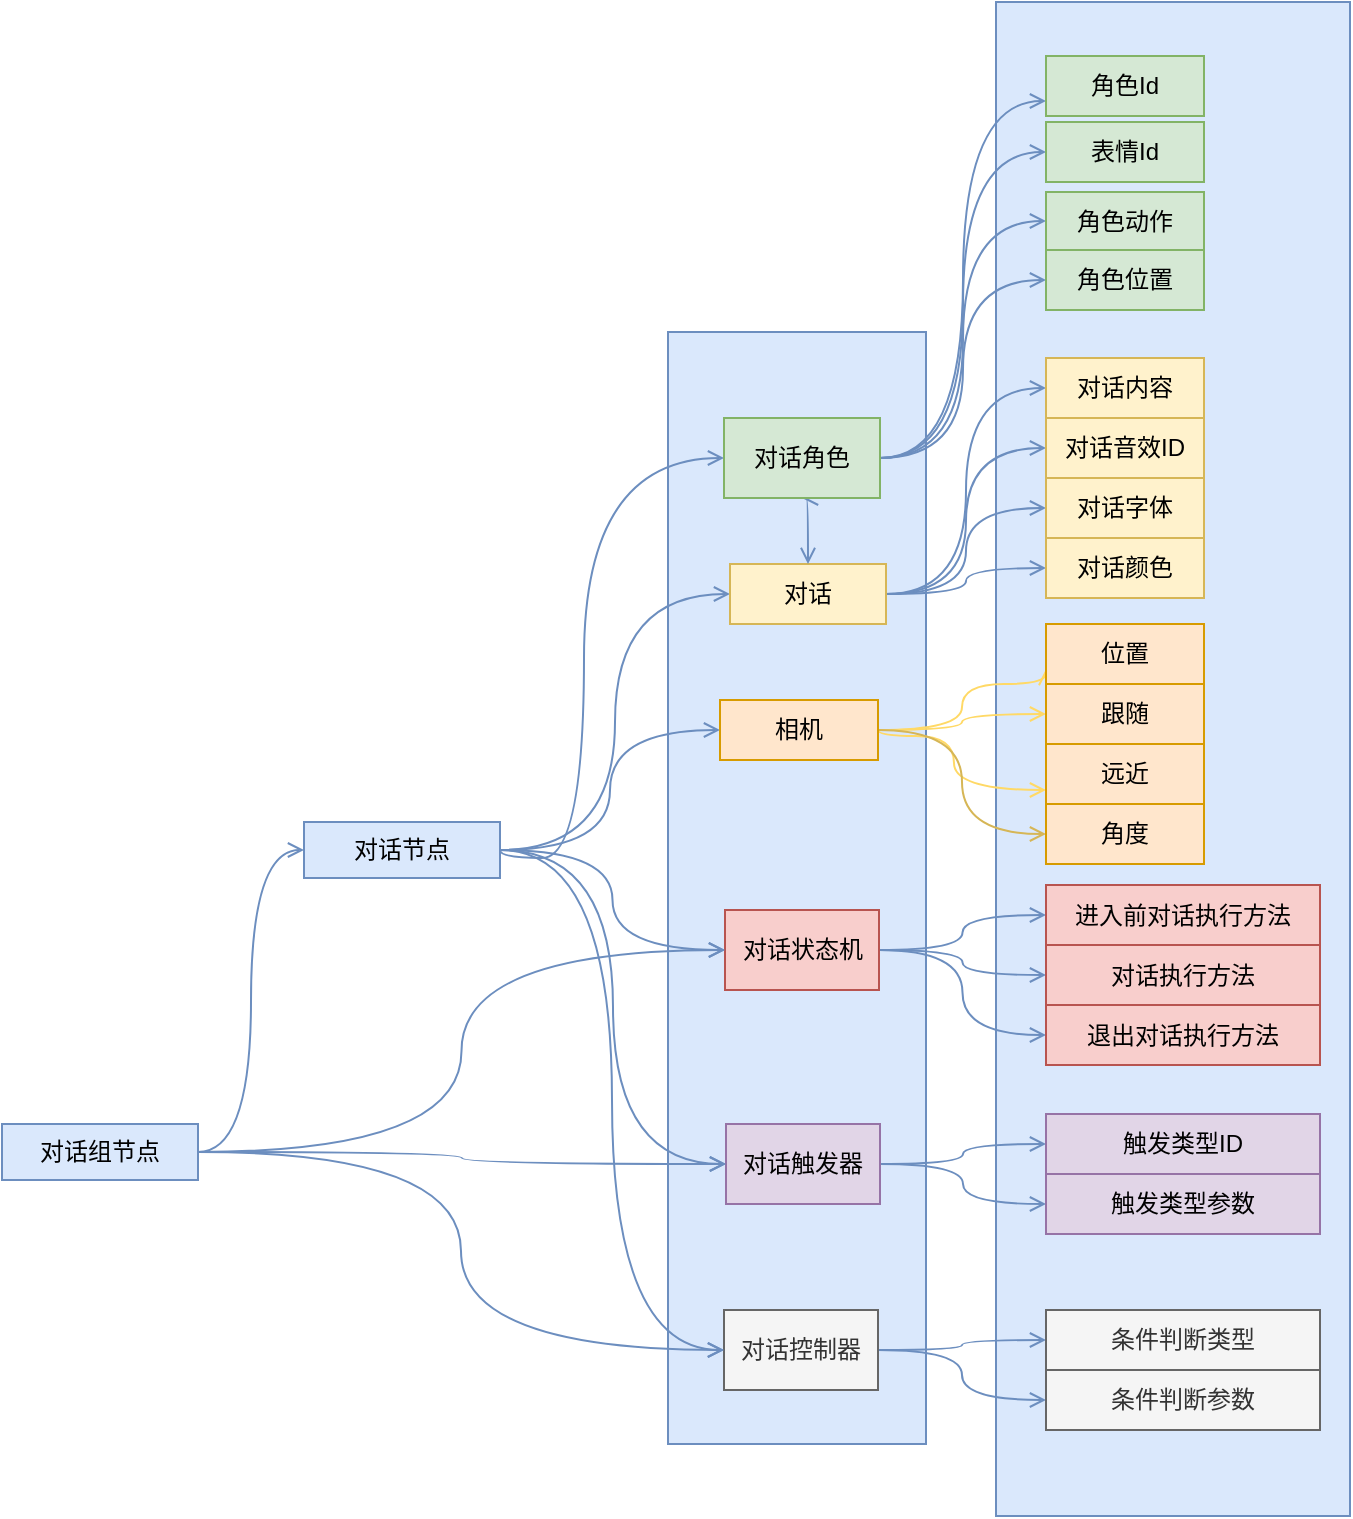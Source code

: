 <mxfile version="24.6.4" type="github">
  <diagram name="第 1 页" id="1RiEGh6bXkRQaVlVC3rK">
    <mxGraphModel dx="2085" dy="1948" grid="0" gridSize="10" guides="1" tooltips="1" connect="1" arrows="1" fold="1" page="0" pageScale="1" pageWidth="827" pageHeight="1169" math="1" shadow="0">
      <root>
        <mxCell id="0" />
        <mxCell id="1" parent="0" />
        <mxCell id="AYWZBEW6ySmB9MOeuDs3-95" value="" style="whiteSpace=wrap;html=1;fontFamily=Helvetica;fontSize=12;labelBackgroundColor=default;strokeColor=#6c8ebf;fillColor=#dae8fc;" vertex="1" parent="1">
          <mxGeometry x="-40" y="-1028" width="177" height="757" as="geometry" />
        </mxCell>
        <mxCell id="AYWZBEW6ySmB9MOeuDs3-41" value="" style="whiteSpace=wrap;html=1;fontFamily=Helvetica;fontSize=12;labelBackgroundColor=default;strokeColor=#6c8ebf;fillColor=#dae8fc;" vertex="1" parent="1">
          <mxGeometry x="-204" y="-863" width="129" height="556" as="geometry" />
        </mxCell>
        <mxCell id="AYWZBEW6ySmB9MOeuDs3-19" style="edgeStyle=orthogonalEdgeStyle;rounded=0;orthogonalLoop=1;jettySize=auto;html=1;exitX=1;exitY=0.5;exitDx=0;exitDy=0;entryX=0;entryY=0.5;entryDx=0;entryDy=0;fontSize=12;startArrow=none;startFill=0;endArrow=open;endFill=0;curved=1;strokeColor=#6C8EBF;flowAnimation=0;shadow=0;" edge="1" parent="1" source="AYWZBEW6ySmB9MOeuDs3-1" target="AYWZBEW6ySmB9MOeuDs3-5">
          <mxGeometry relative="1" as="geometry">
            <Array as="points">
              <mxPoint x="-246" y="-600" />
              <mxPoint x="-246" y="-800" />
            </Array>
          </mxGeometry>
        </mxCell>
        <mxCell id="AYWZBEW6ySmB9MOeuDs3-21" style="edgeStyle=orthogonalEdgeStyle;shape=connector;curved=1;rounded=0;orthogonalLoop=1;jettySize=auto;html=1;entryX=0;entryY=0.5;entryDx=0;entryDy=0;strokeColor=#6C8EBF;align=center;verticalAlign=middle;fontFamily=Helvetica;fontSize=12;fontColor=default;labelBackgroundColor=default;startArrow=none;startFill=0;endArrow=open;endFill=0;flowAnimation=0;" edge="1" parent="1" source="AYWZBEW6ySmB9MOeuDs3-1" target="AYWZBEW6ySmB9MOeuDs3-3">
          <mxGeometry relative="1" as="geometry" />
        </mxCell>
        <mxCell id="AYWZBEW6ySmB9MOeuDs3-22" style="edgeStyle=orthogonalEdgeStyle;shape=connector;curved=1;rounded=0;orthogonalLoop=1;jettySize=auto;html=1;exitX=1;exitY=0.5;exitDx=0;exitDy=0;entryX=0;entryY=0.5;entryDx=0;entryDy=0;strokeColor=#6C8EBF;align=center;verticalAlign=middle;fontFamily=Helvetica;fontSize=12;fontColor=default;labelBackgroundColor=default;startArrow=none;startFill=0;endArrow=open;endFill=0;flowAnimation=0;" edge="1" parent="1" source="AYWZBEW6ySmB9MOeuDs3-1" target="AYWZBEW6ySmB9MOeuDs3-4">
          <mxGeometry relative="1" as="geometry" />
        </mxCell>
        <mxCell id="AYWZBEW6ySmB9MOeuDs3-24" style="edgeStyle=orthogonalEdgeStyle;shape=connector;curved=1;rounded=0;orthogonalLoop=1;jettySize=auto;html=1;exitX=1;exitY=0.5;exitDx=0;exitDy=0;entryX=0;entryY=0.5;entryDx=0;entryDy=0;strokeColor=#6C8EBF;align=center;verticalAlign=middle;fontFamily=Helvetica;fontSize=12;fontColor=default;labelBackgroundColor=default;startArrow=none;startFill=0;endArrow=open;endFill=0;flowAnimation=0;" edge="1" parent="1" source="AYWZBEW6ySmB9MOeuDs3-1" target="AYWZBEW6ySmB9MOeuDs3-6">
          <mxGeometry relative="1" as="geometry" />
        </mxCell>
        <mxCell id="AYWZBEW6ySmB9MOeuDs3-85" style="edgeStyle=orthogonalEdgeStyle;shape=connector;curved=1;rounded=0;orthogonalLoop=1;jettySize=auto;html=1;exitX=1;exitY=0.5;exitDx=0;exitDy=0;entryX=0;entryY=0.5;entryDx=0;entryDy=0;strokeColor=#6C8EBF;align=center;verticalAlign=middle;fontFamily=Helvetica;fontSize=12;fontColor=default;labelBackgroundColor=default;startArrow=none;startFill=0;endArrow=open;endFill=0;flowAnimation=0;" edge="1" parent="1" source="AYWZBEW6ySmB9MOeuDs3-1" target="AYWZBEW6ySmB9MOeuDs3-42">
          <mxGeometry relative="1" as="geometry" />
        </mxCell>
        <mxCell id="AYWZBEW6ySmB9MOeuDs3-86" style="edgeStyle=orthogonalEdgeStyle;shape=connector;curved=1;rounded=0;orthogonalLoop=1;jettySize=auto;html=1;exitX=1;exitY=0.5;exitDx=0;exitDy=0;entryX=0;entryY=0.5;entryDx=0;entryDy=0;strokeColor=#6C8EBF;align=center;verticalAlign=middle;fontFamily=Helvetica;fontSize=12;fontColor=default;labelBackgroundColor=default;startArrow=none;startFill=0;endArrow=open;endFill=0;flowAnimation=0;" edge="1" parent="1" source="AYWZBEW6ySmB9MOeuDs3-1" target="AYWZBEW6ySmB9MOeuDs3-43">
          <mxGeometry relative="1" as="geometry" />
        </mxCell>
        <mxCell id="AYWZBEW6ySmB9MOeuDs3-1" value="对话节点" style="whiteSpace=wrap;html=1;fillColor=#dae8fc;strokeColor=#6C8EBF;" vertex="1" parent="1">
          <mxGeometry x="-386" y="-618" width="98" height="28" as="geometry" />
        </mxCell>
        <mxCell id="AYWZBEW6ySmB9MOeuDs3-39" style="edgeStyle=orthogonalEdgeStyle;shape=connector;curved=1;rounded=0;orthogonalLoop=1;jettySize=auto;html=1;exitX=1;exitY=0.5;exitDx=0;exitDy=0;entryX=0;entryY=0.5;entryDx=0;entryDy=0;strokeColor=#6C8EBF;align=center;verticalAlign=middle;fontFamily=Helvetica;fontSize=12;fontColor=default;labelBackgroundColor=default;startArrow=none;startFill=0;endArrow=open;endFill=0;flowAnimation=0;" edge="1" parent="1" source="AYWZBEW6ySmB9MOeuDs3-3" target="AYWZBEW6ySmB9MOeuDs3-38">
          <mxGeometry relative="1" as="geometry" />
        </mxCell>
        <mxCell id="AYWZBEW6ySmB9MOeuDs3-61" style="edgeStyle=orthogonalEdgeStyle;shape=connector;curved=1;rounded=0;orthogonalLoop=1;jettySize=auto;html=1;exitX=1;exitY=0.5;exitDx=0;exitDy=0;entryX=0;entryY=0.5;entryDx=0;entryDy=0;strokeColor=#6C8EBF;align=center;verticalAlign=middle;fontFamily=Helvetica;fontSize=12;fontColor=default;labelBackgroundColor=default;startArrow=none;startFill=0;endArrow=open;endFill=0;flowAnimation=0;" edge="1" parent="1" source="AYWZBEW6ySmB9MOeuDs3-3" target="AYWZBEW6ySmB9MOeuDs3-60">
          <mxGeometry relative="1" as="geometry" />
        </mxCell>
        <mxCell id="AYWZBEW6ySmB9MOeuDs3-63" style="edgeStyle=orthogonalEdgeStyle;shape=connector;curved=1;rounded=0;orthogonalLoop=1;jettySize=auto;html=1;exitX=1;exitY=0.5;exitDx=0;exitDy=0;entryX=0;entryY=0.5;entryDx=0;entryDy=0;strokeColor=#6C8EBF;align=center;verticalAlign=middle;fontFamily=Helvetica;fontSize=12;fontColor=default;labelBackgroundColor=default;startArrow=none;startFill=0;endArrow=open;endFill=0;flowAnimation=0;" edge="1" parent="1" source="AYWZBEW6ySmB9MOeuDs3-3" target="AYWZBEW6ySmB9MOeuDs3-62">
          <mxGeometry relative="1" as="geometry" />
        </mxCell>
        <mxCell id="AYWZBEW6ySmB9MOeuDs3-65" style="edgeStyle=orthogonalEdgeStyle;shape=connector;curved=1;rounded=0;orthogonalLoop=1;jettySize=auto;html=1;exitX=1;exitY=0.5;exitDx=0;exitDy=0;entryX=0;entryY=0.5;entryDx=0;entryDy=0;strokeColor=#6C8EBF;align=center;verticalAlign=middle;fontFamily=Helvetica;fontSize=12;fontColor=default;labelBackgroundColor=default;startArrow=none;startFill=0;endArrow=open;endFill=0;flowAnimation=0;" edge="1" parent="1" source="AYWZBEW6ySmB9MOeuDs3-3" target="AYWZBEW6ySmB9MOeuDs3-64">
          <mxGeometry relative="1" as="geometry" />
        </mxCell>
        <mxCell id="AYWZBEW6ySmB9MOeuDs3-3" value="对话" style="whiteSpace=wrap;html=1;fillColor=#fff2cc;strokeColor=#d6b656;" vertex="1" parent="1">
          <mxGeometry x="-173" y="-747" width="78" height="30" as="geometry" />
        </mxCell>
        <mxCell id="AYWZBEW6ySmB9MOeuDs3-33" style="edgeStyle=orthogonalEdgeStyle;shape=connector;curved=1;rounded=0;orthogonalLoop=1;jettySize=auto;html=1;exitX=1;exitY=0.5;exitDx=0;exitDy=0;entryX=0;entryY=0.75;entryDx=0;entryDy=0;strokeColor=#FFD966;align=center;verticalAlign=middle;fontFamily=Helvetica;fontSize=12;fontColor=default;labelBackgroundColor=default;startArrow=none;startFill=0;endArrow=open;endFill=0;flowAnimation=0;" edge="1" parent="1" source="AYWZBEW6ySmB9MOeuDs3-4" target="AYWZBEW6ySmB9MOeuDs3-29">
          <mxGeometry relative="1" as="geometry">
            <Array as="points">
              <mxPoint x="-57" y="-664" />
              <mxPoint x="-57" y="-687" />
            </Array>
          </mxGeometry>
        </mxCell>
        <mxCell id="AYWZBEW6ySmB9MOeuDs3-34" style="edgeStyle=orthogonalEdgeStyle;shape=connector;curved=1;rounded=0;orthogonalLoop=1;jettySize=auto;html=1;exitX=1;exitY=0.5;exitDx=0;exitDy=0;strokeColor=#FFD966;align=center;verticalAlign=middle;fontFamily=Helvetica;fontSize=12;fontColor=default;labelBackgroundColor=default;startArrow=none;startFill=0;endArrow=open;endFill=0;flowAnimation=0;" edge="1" parent="1" source="AYWZBEW6ySmB9MOeuDs3-4" target="AYWZBEW6ySmB9MOeuDs3-31">
          <mxGeometry relative="1" as="geometry" />
        </mxCell>
        <mxCell id="AYWZBEW6ySmB9MOeuDs3-35" style="edgeStyle=orthogonalEdgeStyle;shape=connector;curved=1;rounded=0;orthogonalLoop=1;jettySize=auto;html=1;exitX=1;exitY=0.5;exitDx=0;exitDy=0;strokeColor=#FFD966;align=center;verticalAlign=middle;fontFamily=Helvetica;fontSize=12;fontColor=default;labelBackgroundColor=default;startArrow=none;startFill=0;endArrow=open;endFill=0;flowAnimation=0;" edge="1" parent="1" source="AYWZBEW6ySmB9MOeuDs3-4" target="AYWZBEW6ySmB9MOeuDs3-32">
          <mxGeometry relative="1" as="geometry">
            <Array as="points">
              <mxPoint x="-99" y="-661" />
              <mxPoint x="-61" y="-661" />
              <mxPoint x="-61" y="-634" />
            </Array>
          </mxGeometry>
        </mxCell>
        <mxCell id="AYWZBEW6ySmB9MOeuDs3-67" style="edgeStyle=orthogonalEdgeStyle;shape=connector;curved=1;rounded=0;orthogonalLoop=1;jettySize=auto;html=1;exitX=1;exitY=0.5;exitDx=0;exitDy=0;entryX=0;entryY=0.5;entryDx=0;entryDy=0;strokeColor=#D6B656;align=center;verticalAlign=middle;fontFamily=Helvetica;fontSize=12;fontColor=default;labelBackgroundColor=default;startArrow=none;startFill=0;endArrow=open;endFill=0;flowAnimation=0;fillColor=#fff2cc;" edge="1" parent="1" source="AYWZBEW6ySmB9MOeuDs3-4" target="AYWZBEW6ySmB9MOeuDs3-66">
          <mxGeometry relative="1" as="geometry" />
        </mxCell>
        <mxCell id="AYWZBEW6ySmB9MOeuDs3-4" value="相机" style="whiteSpace=wrap;html=1;fillColor=#ffe6cc;strokeColor=#d79b00;" vertex="1" parent="1">
          <mxGeometry x="-178" y="-679" width="79" height="30" as="geometry" />
        </mxCell>
        <mxCell id="AYWZBEW6ySmB9MOeuDs3-28" style="edgeStyle=orthogonalEdgeStyle;shape=connector;curved=1;rounded=0;orthogonalLoop=1;jettySize=auto;html=1;exitX=0.5;exitY=1;exitDx=0;exitDy=0;entryX=0.5;entryY=0;entryDx=0;entryDy=0;strokeColor=#6C8EBF;align=center;verticalAlign=middle;fontFamily=Helvetica;fontSize=12;fontColor=default;labelBackgroundColor=default;startArrow=open;startFill=0;endArrow=open;endFill=0;flowAnimation=0;" edge="1" parent="1" source="AYWZBEW6ySmB9MOeuDs3-5" target="AYWZBEW6ySmB9MOeuDs3-3">
          <mxGeometry relative="1" as="geometry" />
        </mxCell>
        <mxCell id="AYWZBEW6ySmB9MOeuDs3-53" style="edgeStyle=orthogonalEdgeStyle;shape=connector;curved=1;rounded=0;orthogonalLoop=1;jettySize=auto;html=1;exitX=1;exitY=0.5;exitDx=0;exitDy=0;entryX=0;entryY=0.5;entryDx=0;entryDy=0;strokeColor=#6C8EBF;align=center;verticalAlign=middle;fontFamily=Helvetica;fontSize=12;fontColor=default;labelBackgroundColor=default;startArrow=none;startFill=0;endArrow=open;endFill=0;flowAnimation=0;" edge="1" parent="1" source="AYWZBEW6ySmB9MOeuDs3-5" target="AYWZBEW6ySmB9MOeuDs3-44">
          <mxGeometry relative="1" as="geometry" />
        </mxCell>
        <mxCell id="AYWZBEW6ySmB9MOeuDs3-55" style="edgeStyle=orthogonalEdgeStyle;shape=connector;curved=1;rounded=0;orthogonalLoop=1;jettySize=auto;html=1;exitX=1;exitY=0.5;exitDx=0;exitDy=0;entryX=0;entryY=0.5;entryDx=0;entryDy=0;strokeColor=#6C8EBF;align=center;verticalAlign=middle;fontFamily=Helvetica;fontSize=12;fontColor=default;labelBackgroundColor=default;startArrow=none;startFill=0;endArrow=open;endFill=0;flowAnimation=0;" edge="1" parent="1" source="AYWZBEW6ySmB9MOeuDs3-5" target="AYWZBEW6ySmB9MOeuDs3-52">
          <mxGeometry relative="1" as="geometry" />
        </mxCell>
        <mxCell id="AYWZBEW6ySmB9MOeuDs3-58" style="edgeStyle=orthogonalEdgeStyle;shape=connector;curved=1;rounded=0;orthogonalLoop=1;jettySize=auto;html=1;exitX=1;exitY=0.5;exitDx=0;exitDy=0;entryX=0;entryY=0.75;entryDx=0;entryDy=0;strokeColor=#6C8EBF;align=center;verticalAlign=middle;fontFamily=Helvetica;fontSize=12;fontColor=default;labelBackgroundColor=default;startArrow=none;startFill=0;endArrow=open;endFill=0;flowAnimation=0;" edge="1" parent="1" source="AYWZBEW6ySmB9MOeuDs3-5" target="AYWZBEW6ySmB9MOeuDs3-45">
          <mxGeometry relative="1" as="geometry" />
        </mxCell>
        <mxCell id="AYWZBEW6ySmB9MOeuDs3-59" style="edgeStyle=orthogonalEdgeStyle;shape=connector;curved=1;rounded=0;orthogonalLoop=1;jettySize=auto;html=1;exitX=1;exitY=0.5;exitDx=0;exitDy=0;entryX=0;entryY=0.5;entryDx=0;entryDy=0;strokeColor=#6C8EBF;align=center;verticalAlign=middle;fontFamily=Helvetica;fontSize=12;fontColor=default;labelBackgroundColor=default;startArrow=none;startFill=0;endArrow=open;endFill=0;flowAnimation=0;" edge="1" parent="1" source="AYWZBEW6ySmB9MOeuDs3-5" target="AYWZBEW6ySmB9MOeuDs3-50">
          <mxGeometry relative="1" as="geometry" />
        </mxCell>
        <mxCell id="AYWZBEW6ySmB9MOeuDs3-5" value="对话角色" style="whiteSpace=wrap;html=1;fillColor=#d5e8d4;strokeColor=#82b366;" vertex="1" parent="1">
          <mxGeometry x="-176" y="-820" width="78" height="40" as="geometry" />
        </mxCell>
        <mxCell id="AYWZBEW6ySmB9MOeuDs3-72" style="edgeStyle=orthogonalEdgeStyle;shape=connector;curved=1;rounded=0;orthogonalLoop=1;jettySize=auto;html=1;exitX=1;exitY=0.5;exitDx=0;exitDy=0;entryX=0;entryY=0.5;entryDx=0;entryDy=0;strokeColor=#6C8EBF;align=center;verticalAlign=middle;fontFamily=Helvetica;fontSize=12;fontColor=default;labelBackgroundColor=default;startArrow=none;startFill=0;endArrow=open;endFill=0;flowAnimation=0;" edge="1" parent="1" source="AYWZBEW6ySmB9MOeuDs3-6" target="AYWZBEW6ySmB9MOeuDs3-69">
          <mxGeometry relative="1" as="geometry" />
        </mxCell>
        <mxCell id="AYWZBEW6ySmB9MOeuDs3-73" style="edgeStyle=orthogonalEdgeStyle;shape=connector;curved=1;rounded=0;orthogonalLoop=1;jettySize=auto;html=1;exitX=1;exitY=0.5;exitDx=0;exitDy=0;entryX=0;entryY=0.5;entryDx=0;entryDy=0;strokeColor=#6C8EBF;align=center;verticalAlign=middle;fontFamily=Helvetica;fontSize=12;fontColor=default;labelBackgroundColor=default;startArrow=none;startFill=0;endArrow=open;endFill=0;flowAnimation=0;" edge="1" parent="1" source="AYWZBEW6ySmB9MOeuDs3-6" target="AYWZBEW6ySmB9MOeuDs3-70">
          <mxGeometry relative="1" as="geometry" />
        </mxCell>
        <mxCell id="AYWZBEW6ySmB9MOeuDs3-74" style="edgeStyle=orthogonalEdgeStyle;shape=connector;curved=1;rounded=0;orthogonalLoop=1;jettySize=auto;html=1;exitX=1;exitY=0.5;exitDx=0;exitDy=0;entryX=0;entryY=0.5;entryDx=0;entryDy=0;strokeColor=#6C8EBF;align=center;verticalAlign=middle;fontFamily=Helvetica;fontSize=12;fontColor=default;labelBackgroundColor=default;startArrow=none;startFill=0;endArrow=open;endFill=0;flowAnimation=0;" edge="1" parent="1" source="AYWZBEW6ySmB9MOeuDs3-6" target="AYWZBEW6ySmB9MOeuDs3-71">
          <mxGeometry relative="1" as="geometry" />
        </mxCell>
        <mxCell id="AYWZBEW6ySmB9MOeuDs3-6" value="对话状态机" style="whiteSpace=wrap;html=1;fillColor=#f8cecc;strokeColor=#b85450;" vertex="1" parent="1">
          <mxGeometry x="-175.5" y="-574" width="77" height="40" as="geometry" />
        </mxCell>
        <mxCell id="AYWZBEW6ySmB9MOeuDs3-29" value="位置" style="whiteSpace=wrap;html=1;fillColor=#ffe6cc;strokeColor=#d79b00;" vertex="1" parent="1">
          <mxGeometry x="-15" y="-717" width="79" height="30" as="geometry" />
        </mxCell>
        <mxCell id="AYWZBEW6ySmB9MOeuDs3-31" value="跟随" style="whiteSpace=wrap;html=1;fillColor=#ffe6cc;strokeColor=#d79b00;" vertex="1" parent="1">
          <mxGeometry x="-15" y="-687" width="79" height="30" as="geometry" />
        </mxCell>
        <mxCell id="AYWZBEW6ySmB9MOeuDs3-32" value="远近" style="whiteSpace=wrap;html=1;fillColor=#ffe6cc;strokeColor=#d79b00;" vertex="1" parent="1">
          <mxGeometry x="-15" y="-657" width="79" height="30" as="geometry" />
        </mxCell>
        <mxCell id="AYWZBEW6ySmB9MOeuDs3-38" value="对话内容" style="whiteSpace=wrap;html=1;fillColor=#fff2cc;strokeColor=#d6b656;" vertex="1" parent="1">
          <mxGeometry x="-15" y="-850" width="79" height="30" as="geometry" />
        </mxCell>
        <mxCell id="AYWZBEW6ySmB9MOeuDs3-77" style="edgeStyle=orthogonalEdgeStyle;shape=connector;curved=1;rounded=0;orthogonalLoop=1;jettySize=auto;html=1;exitX=1;exitY=0.5;exitDx=0;exitDy=0;entryX=0;entryY=0.5;entryDx=0;entryDy=0;strokeColor=#6C8EBF;align=center;verticalAlign=middle;fontFamily=Helvetica;fontSize=12;fontColor=default;labelBackgroundColor=default;startArrow=none;startFill=0;endArrow=open;endFill=0;flowAnimation=0;" edge="1" parent="1" source="AYWZBEW6ySmB9MOeuDs3-42" target="AYWZBEW6ySmB9MOeuDs3-75">
          <mxGeometry relative="1" as="geometry" />
        </mxCell>
        <mxCell id="AYWZBEW6ySmB9MOeuDs3-78" style="edgeStyle=orthogonalEdgeStyle;shape=connector;curved=1;rounded=0;orthogonalLoop=1;jettySize=auto;html=1;exitX=1;exitY=0.5;exitDx=0;exitDy=0;entryX=0;entryY=0.5;entryDx=0;entryDy=0;strokeColor=#6C8EBF;align=center;verticalAlign=middle;fontFamily=Helvetica;fontSize=12;fontColor=default;labelBackgroundColor=default;startArrow=none;startFill=0;endArrow=open;endFill=0;flowAnimation=0;" edge="1" parent="1" source="AYWZBEW6ySmB9MOeuDs3-42" target="AYWZBEW6ySmB9MOeuDs3-76">
          <mxGeometry relative="1" as="geometry" />
        </mxCell>
        <mxCell id="AYWZBEW6ySmB9MOeuDs3-42" value="对话触发器" style="whiteSpace=wrap;html=1;fillColor=#e1d5e7;strokeColor=#9673a6;" vertex="1" parent="1">
          <mxGeometry x="-175" y="-467" width="77" height="40" as="geometry" />
        </mxCell>
        <mxCell id="AYWZBEW6ySmB9MOeuDs3-82" style="edgeStyle=orthogonalEdgeStyle;shape=connector;curved=1;rounded=0;orthogonalLoop=1;jettySize=auto;html=1;exitX=1;exitY=0.5;exitDx=0;exitDy=0;entryX=0;entryY=0.5;entryDx=0;entryDy=0;strokeColor=#6C8EBF;align=center;verticalAlign=middle;fontFamily=Helvetica;fontSize=12;fontColor=default;labelBackgroundColor=default;startArrow=none;startFill=0;endArrow=open;endFill=0;flowAnimation=0;" edge="1" parent="1" source="AYWZBEW6ySmB9MOeuDs3-43" target="AYWZBEW6ySmB9MOeuDs3-80">
          <mxGeometry relative="1" as="geometry" />
        </mxCell>
        <mxCell id="AYWZBEW6ySmB9MOeuDs3-83" style="edgeStyle=orthogonalEdgeStyle;shape=connector;curved=1;rounded=0;orthogonalLoop=1;jettySize=auto;html=1;exitX=1;exitY=0.5;exitDx=0;exitDy=0;entryX=0;entryY=0.5;entryDx=0;entryDy=0;strokeColor=#6C8EBF;align=center;verticalAlign=middle;fontFamily=Helvetica;fontSize=12;fontColor=default;labelBackgroundColor=default;startArrow=none;startFill=0;endArrow=open;endFill=0;flowAnimation=0;" edge="1" parent="1" source="AYWZBEW6ySmB9MOeuDs3-43" target="AYWZBEW6ySmB9MOeuDs3-81">
          <mxGeometry relative="1" as="geometry" />
        </mxCell>
        <mxCell id="AYWZBEW6ySmB9MOeuDs3-43" value="对话控制器" style="whiteSpace=wrap;html=1;fillColor=#f5f5f5;strokeColor=#666666;fontColor=#333333;" vertex="1" parent="1">
          <mxGeometry x="-176" y="-374" width="77" height="40" as="geometry" />
        </mxCell>
        <mxCell id="AYWZBEW6ySmB9MOeuDs3-44" value="表情Id" style="whiteSpace=wrap;html=1;fillColor=#d5e8d4;strokeColor=#82b366;" vertex="1" parent="1">
          <mxGeometry x="-15" y="-968" width="79" height="30" as="geometry" />
        </mxCell>
        <mxCell id="AYWZBEW6ySmB9MOeuDs3-45" value="角色Id" style="whiteSpace=wrap;html=1;fillColor=#d5e8d4;strokeColor=#82b366;" vertex="1" parent="1">
          <mxGeometry x="-15" y="-1001" width="79" height="30" as="geometry" />
        </mxCell>
        <mxCell id="AYWZBEW6ySmB9MOeuDs3-50" value="角色动作" style="whiteSpace=wrap;html=1;fillColor=#d5e8d4;strokeColor=#82b366;" vertex="1" parent="1">
          <mxGeometry x="-15" y="-933" width="79" height="29" as="geometry" />
        </mxCell>
        <mxCell id="AYWZBEW6ySmB9MOeuDs3-52" value="角色位置" style="whiteSpace=wrap;html=1;fillColor=#d5e8d4;strokeColor=#82b366;" vertex="1" parent="1">
          <mxGeometry x="-15" y="-904" width="79" height="30" as="geometry" />
        </mxCell>
        <mxCell id="AYWZBEW6ySmB9MOeuDs3-60" value="对话音效ID" style="whiteSpace=wrap;html=1;fillColor=#fff2cc;strokeColor=#d6b656;" vertex="1" parent="1">
          <mxGeometry x="-15" y="-820" width="79" height="30" as="geometry" />
        </mxCell>
        <mxCell id="AYWZBEW6ySmB9MOeuDs3-62" value="对话字体" style="whiteSpace=wrap;html=1;fillColor=#fff2cc;strokeColor=#d6b656;" vertex="1" parent="1">
          <mxGeometry x="-15" y="-790" width="79" height="30" as="geometry" />
        </mxCell>
        <mxCell id="AYWZBEW6ySmB9MOeuDs3-64" value="对话颜色" style="whiteSpace=wrap;html=1;fillColor=#fff2cc;strokeColor=#d6b656;" vertex="1" parent="1">
          <mxGeometry x="-15" y="-760" width="79" height="30" as="geometry" />
        </mxCell>
        <mxCell id="AYWZBEW6ySmB9MOeuDs3-66" value="角度" style="whiteSpace=wrap;html=1;fillColor=#ffe6cc;strokeColor=#d79b00;" vertex="1" parent="1">
          <mxGeometry x="-15" y="-627" width="79" height="30" as="geometry" />
        </mxCell>
        <mxCell id="AYWZBEW6ySmB9MOeuDs3-69" value="进入前对话执行方法" style="whiteSpace=wrap;html=1;fillColor=#f8cecc;strokeColor=#b85450;" vertex="1" parent="1">
          <mxGeometry x="-15" y="-586.5" width="137" height="30" as="geometry" />
        </mxCell>
        <mxCell id="AYWZBEW6ySmB9MOeuDs3-70" value="对话执行方法" style="whiteSpace=wrap;html=1;fillColor=#f8cecc;strokeColor=#b85450;" vertex="1" parent="1">
          <mxGeometry x="-15" y="-556.5" width="137" height="30" as="geometry" />
        </mxCell>
        <mxCell id="AYWZBEW6ySmB9MOeuDs3-71" value="退出对话执行方法" style="whiteSpace=wrap;html=1;fillColor=#f8cecc;strokeColor=#b85450;" vertex="1" parent="1">
          <mxGeometry x="-15" y="-526.5" width="137" height="30" as="geometry" />
        </mxCell>
        <mxCell id="AYWZBEW6ySmB9MOeuDs3-75" value="触发类型ID" style="whiteSpace=wrap;html=1;fillColor=#e1d5e7;strokeColor=#9673a6;" vertex="1" parent="1">
          <mxGeometry x="-15" y="-472" width="137" height="30" as="geometry" />
        </mxCell>
        <mxCell id="AYWZBEW6ySmB9MOeuDs3-76" value="触发类型参数" style="whiteSpace=wrap;html=1;fillColor=#e1d5e7;strokeColor=#9673a6;" vertex="1" parent="1">
          <mxGeometry x="-15" y="-442" width="137" height="30" as="geometry" />
        </mxCell>
        <mxCell id="AYWZBEW6ySmB9MOeuDs3-80" value="条件判断类型" style="whiteSpace=wrap;html=1;fillColor=#f5f5f5;strokeColor=#666666;fontColor=#333333;" vertex="1" parent="1">
          <mxGeometry x="-15" y="-374" width="137" height="30" as="geometry" />
        </mxCell>
        <mxCell id="AYWZBEW6ySmB9MOeuDs3-81" value="条件判断参数" style="whiteSpace=wrap;html=1;fillColor=#f5f5f5;strokeColor=#666666;fontColor=#333333;" vertex="1" parent="1">
          <mxGeometry x="-15" y="-344" width="137" height="30" as="geometry" />
        </mxCell>
        <mxCell id="AYWZBEW6ySmB9MOeuDs3-88" style="edgeStyle=orthogonalEdgeStyle;shape=connector;curved=1;rounded=0;orthogonalLoop=1;jettySize=auto;html=1;exitX=1;exitY=0.5;exitDx=0;exitDy=0;entryX=0;entryY=0.5;entryDx=0;entryDy=0;strokeColor=#6C8EBF;align=center;verticalAlign=middle;fontFamily=Helvetica;fontSize=12;fontColor=default;labelBackgroundColor=default;startArrow=none;startFill=0;endArrow=open;endFill=0;flowAnimation=0;" edge="1" parent="1" source="AYWZBEW6ySmB9MOeuDs3-84" target="AYWZBEW6ySmB9MOeuDs3-6">
          <mxGeometry relative="1" as="geometry" />
        </mxCell>
        <mxCell id="AYWZBEW6ySmB9MOeuDs3-90" style="edgeStyle=orthogonalEdgeStyle;shape=connector;curved=1;rounded=0;orthogonalLoop=1;jettySize=auto;html=1;exitX=1;exitY=0.5;exitDx=0;exitDy=0;entryX=0;entryY=0.5;entryDx=0;entryDy=0;strokeColor=#6C8EBF;align=center;verticalAlign=middle;fontFamily=Helvetica;fontSize=12;fontColor=default;labelBackgroundColor=default;startArrow=none;startFill=0;endArrow=open;endFill=0;flowAnimation=0;" edge="1" parent="1" source="AYWZBEW6ySmB9MOeuDs3-84" target="AYWZBEW6ySmB9MOeuDs3-42">
          <mxGeometry relative="1" as="geometry" />
        </mxCell>
        <mxCell id="AYWZBEW6ySmB9MOeuDs3-91" style="edgeStyle=orthogonalEdgeStyle;shape=connector;curved=1;rounded=0;orthogonalLoop=1;jettySize=auto;html=1;exitX=1;exitY=0.5;exitDx=0;exitDy=0;entryX=0;entryY=0.5;entryDx=0;entryDy=0;strokeColor=#6C8EBF;align=center;verticalAlign=middle;fontFamily=Helvetica;fontSize=12;fontColor=default;labelBackgroundColor=default;startArrow=none;startFill=0;endArrow=open;endFill=0;flowAnimation=0;" edge="1" parent="1" source="AYWZBEW6ySmB9MOeuDs3-84" target="AYWZBEW6ySmB9MOeuDs3-43">
          <mxGeometry relative="1" as="geometry" />
        </mxCell>
        <mxCell id="AYWZBEW6ySmB9MOeuDs3-92" style="edgeStyle=orthogonalEdgeStyle;shape=connector;curved=1;rounded=0;orthogonalLoop=1;jettySize=auto;html=1;exitX=1;exitY=0.5;exitDx=0;exitDy=0;entryX=0;entryY=0.5;entryDx=0;entryDy=0;strokeColor=#6C8EBF;align=center;verticalAlign=middle;fontFamily=Helvetica;fontSize=12;fontColor=default;labelBackgroundColor=default;startArrow=none;startFill=0;endArrow=open;endFill=0;flowAnimation=0;" edge="1" parent="1" source="AYWZBEW6ySmB9MOeuDs3-84" target="AYWZBEW6ySmB9MOeuDs3-1">
          <mxGeometry relative="1" as="geometry" />
        </mxCell>
        <mxCell id="AYWZBEW6ySmB9MOeuDs3-84" value="对话组节点" style="whiteSpace=wrap;html=1;fillColor=#dae8fc;strokeColor=#6C8EBF;" vertex="1" parent="1">
          <mxGeometry x="-537" y="-467" width="98" height="28" as="geometry" />
        </mxCell>
      </root>
    </mxGraphModel>
  </diagram>
</mxfile>
